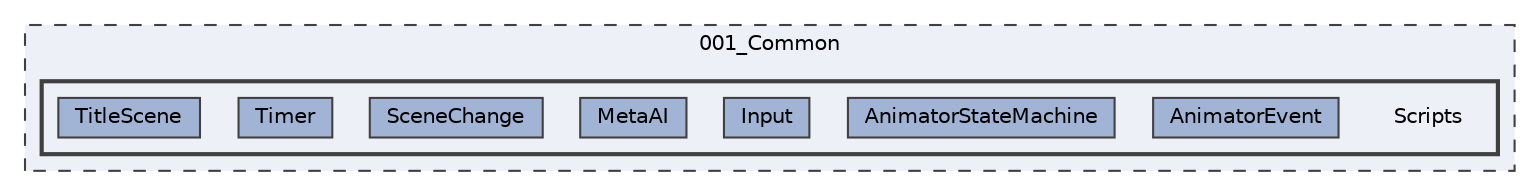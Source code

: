 digraph "001_Common/Scripts"
{
 // LATEX_PDF_SIZE
  bgcolor="transparent";
  edge [fontname=Helvetica,fontsize=10,labelfontname=Helvetica,labelfontsize=10];
  node [fontname=Helvetica,fontsize=10,shape=box,height=0.2,width=0.4];
  compound=true
  subgraph clusterdir_3e4698778516f9b59e05cd8661478dec {
    graph [ bgcolor="#edf0f7", pencolor="grey25", label="001_Common", fontname=Helvetica,fontsize=10 style="filled,dashed", URL="dir_3e4698778516f9b59e05cd8661478dec.html",tooltip=""]
  subgraph clusterdir_32092f515e3299d611f4d88bb32c8845 {
    graph [ bgcolor="#edf0f7", pencolor="grey25", label="", fontname=Helvetica,fontsize=10 style="filled,bold", URL="dir_32092f515e3299d611f4d88bb32c8845.html",tooltip=""]
    dir_32092f515e3299d611f4d88bb32c8845 [shape=plaintext, label="Scripts"];
  dir_8ec3e7fede6b1c7bccd0cb3b7fd2f468 [label="AnimatorEvent", fillcolor="#a2b4d6", color="grey25", style="filled", URL="dir_8ec3e7fede6b1c7bccd0cb3b7fd2f468.html",tooltip=""];
  dir_8ab586d1e5813092ec2935f4a2478035 [label="AnimatorStateMachine", fillcolor="#a2b4d6", color="grey25", style="filled", URL="dir_8ab586d1e5813092ec2935f4a2478035.html",tooltip=""];
  dir_aa964eb189d234c52b38b0fc9977e9f1 [label="Input", fillcolor="#a2b4d6", color="grey25", style="filled", URL="dir_aa964eb189d234c52b38b0fc9977e9f1.html",tooltip=""];
  dir_4d61826bf7fa41715dfa4d4564bc93da [label="MetaAI", fillcolor="#a2b4d6", color="grey25", style="filled", URL="dir_4d61826bf7fa41715dfa4d4564bc93da.html",tooltip=""];
  dir_d78e2c2f658f23787ea32b98055bf389 [label="SceneChange", fillcolor="#a2b4d6", color="grey25", style="filled", URL="dir_d78e2c2f658f23787ea32b98055bf389.html",tooltip=""];
  dir_685bdb2ddad23b4984d980758392a139 [label="Timer", fillcolor="#a2b4d6", color="grey25", style="filled", URL="dir_685bdb2ddad23b4984d980758392a139.html",tooltip=""];
  dir_f3ff7553c3b5bb7f6535cca2067602ce [label="TitleScene", fillcolor="#a2b4d6", color="grey25", style="filled", URL="dir_f3ff7553c3b5bb7f6535cca2067602ce.html",tooltip=""];
  }
  }
}
